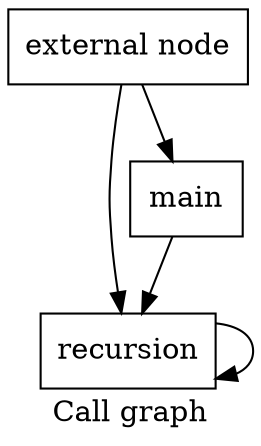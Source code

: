 digraph "Call graph" {
	label="Call graph";

	Node0x4e7fc80 [shape=record,label="{external node}"];
	Node0x4e7fc80 -> Node0x4e7fd20;
	Node0x4e7fc80 -> Node0x4e80200;
	Node0x4e80200 [shape=record,label="{main}"];
	Node0x4e80200 -> Node0x4e7fd20;
	Node0x4e7fd20 [shape=record,label="{recursion}"];
	Node0x4e7fd20 -> Node0x4e7fd20;
}
